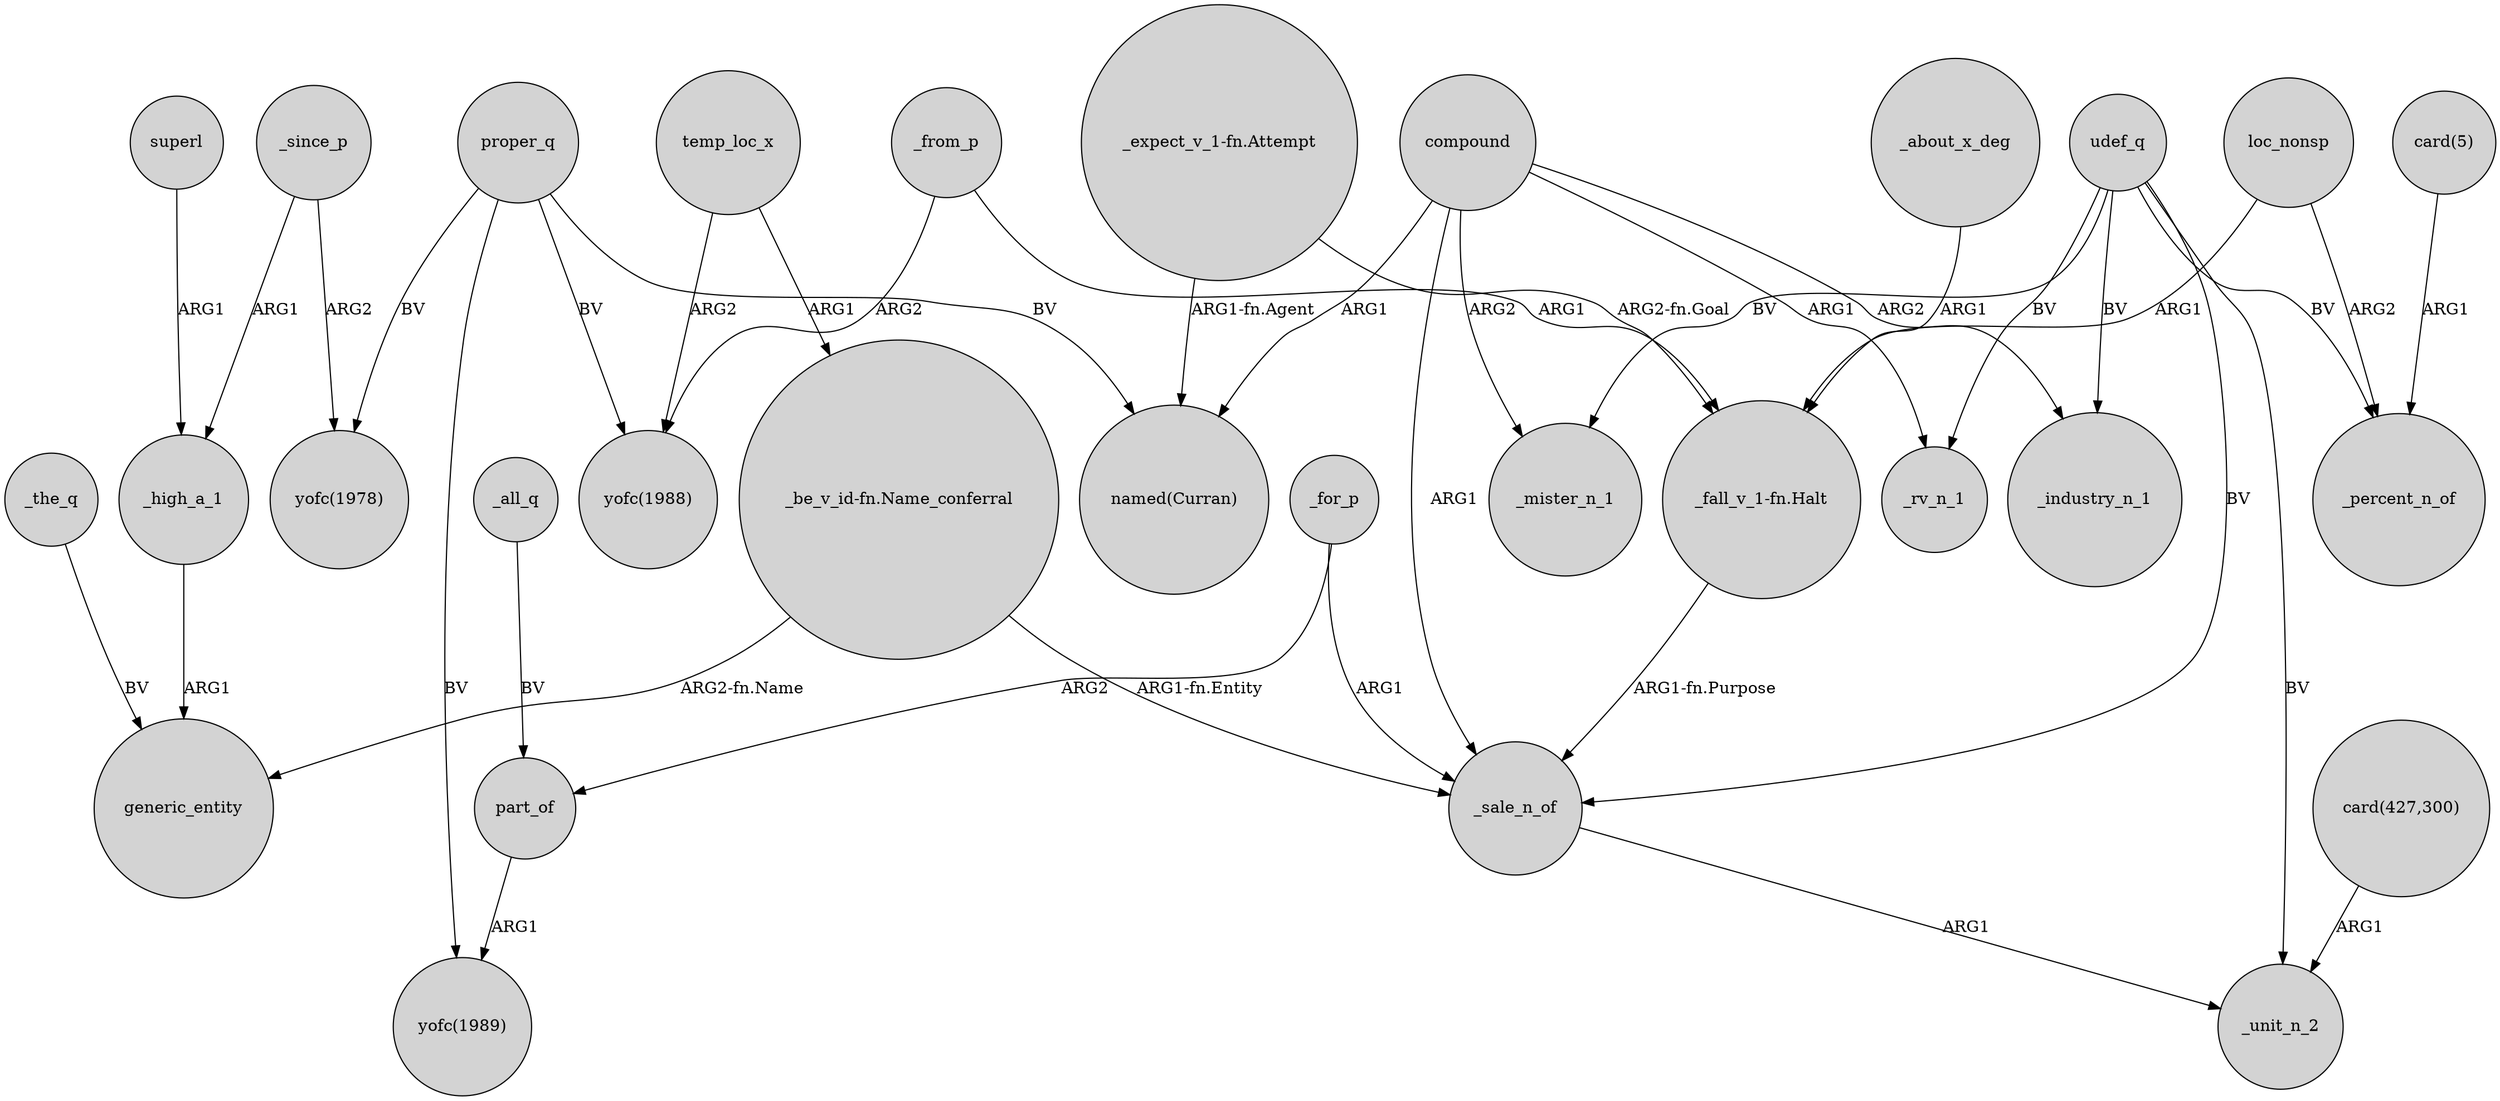 digraph {
	node [shape=circle style=filled]
	"_be_v_id-fn.Name_conferral" -> generic_entity [label="ARG2-fn.Name"]
	compound -> _mister_n_1 [label=ARG2]
	compound -> _industry_n_1 [label=ARG2]
	_for_p -> _sale_n_of [label=ARG1]
	udef_q -> _rv_n_1 [label=BV]
	_high_a_1 -> generic_entity [label=ARG1]
	udef_q -> _unit_n_2 [label=BV]
	_for_p -> part_of [label=ARG2]
	udef_q -> _sale_n_of [label=BV]
	_all_q -> part_of [label=BV]
	udef_q -> _mister_n_1 [label=BV]
	compound -> "named(Curran)" [label=ARG1]
	proper_q -> "named(Curran)" [label=BV]
	loc_nonsp -> "_fall_v_1-fn.Halt" [label=ARG1]
	udef_q -> _percent_n_of [label=BV]
	proper_q -> "yofc(1978)" [label=BV]
	_about_x_deg -> "_fall_v_1-fn.Halt" [label=ARG1]
	_the_q -> generic_entity [label=BV]
	_from_p -> "_fall_v_1-fn.Halt" [label=ARG1]
	temp_loc_x -> "yofc(1988)" [label=ARG2]
	_since_p -> "yofc(1978)" [label=ARG2]
	proper_q -> "yofc(1989)" [label=BV]
	"card(5)" -> _percent_n_of [label=ARG1]
	"_be_v_id-fn.Name_conferral" -> _sale_n_of [label="ARG1-fn.Entity"]
	_from_p -> "yofc(1988)" [label=ARG2]
	proper_q -> "yofc(1988)" [label=BV]
	"_expect_v_1-fn.Attempt" -> "named(Curran)" [label="ARG1-fn.Agent"]
	udef_q -> _industry_n_1 [label=BV]
	_since_p -> _high_a_1 [label=ARG1]
	part_of -> "yofc(1989)" [label=ARG1]
	"card(427,300)" -> _unit_n_2 [label=ARG1]
	compound -> _rv_n_1 [label=ARG1]
	_sale_n_of -> _unit_n_2 [label=ARG1]
	"_expect_v_1-fn.Attempt" -> "_fall_v_1-fn.Halt" [label="ARG2-fn.Goal"]
	"_fall_v_1-fn.Halt" -> _sale_n_of [label="ARG1-fn.Purpose"]
	superl -> _high_a_1 [label=ARG1]
	compound -> _sale_n_of [label=ARG1]
	temp_loc_x -> "_be_v_id-fn.Name_conferral" [label=ARG1]
	loc_nonsp -> _percent_n_of [label=ARG2]
}

